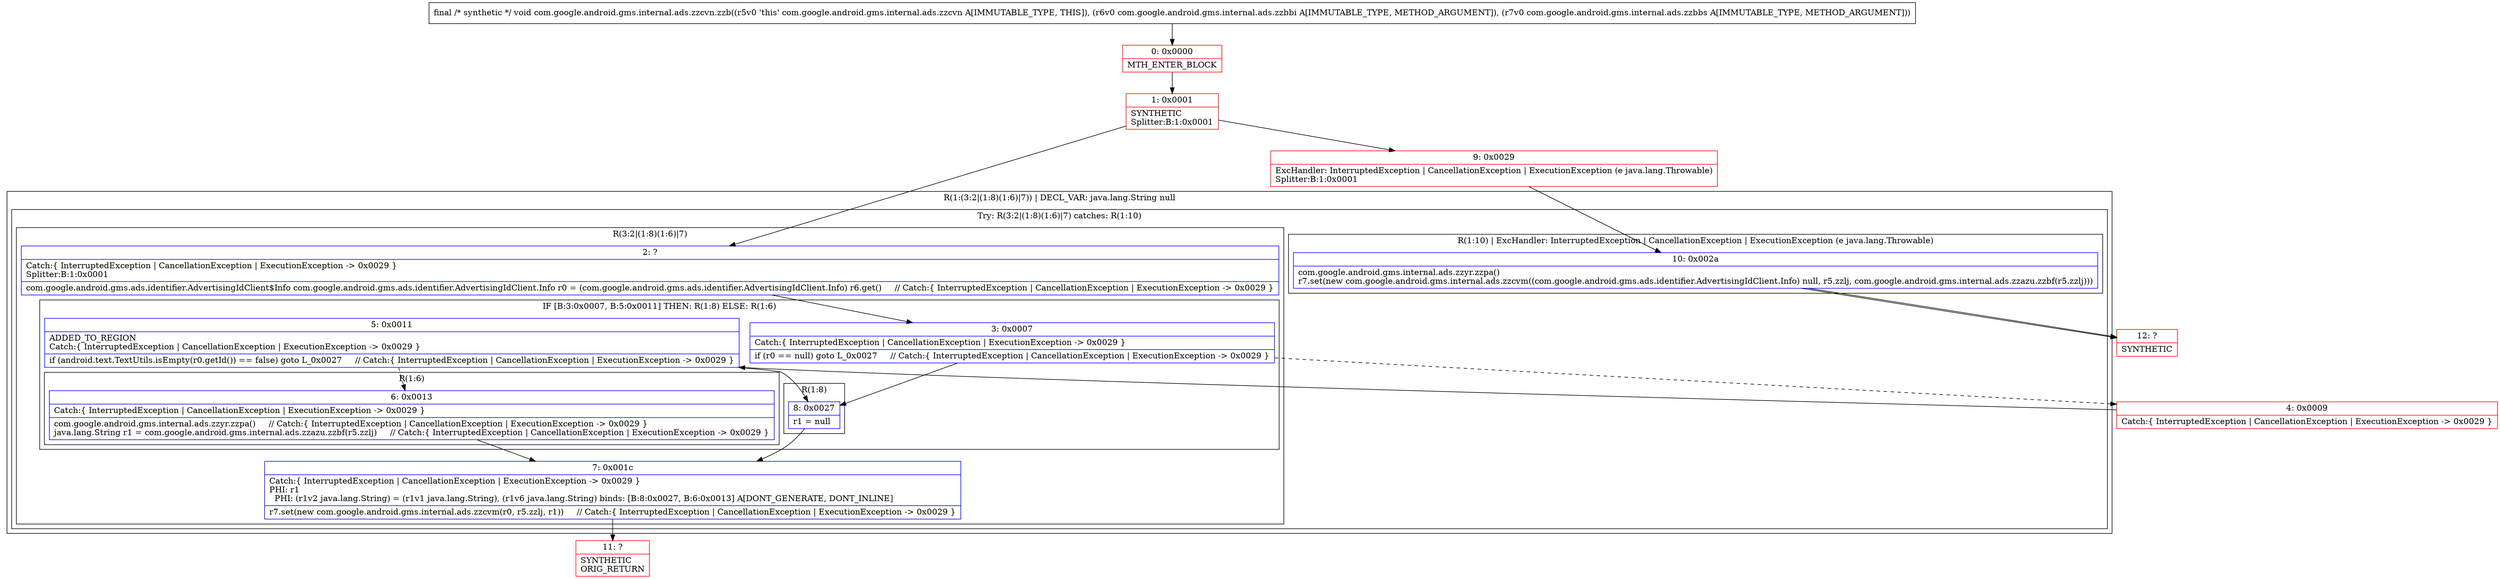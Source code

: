 digraph "CFG forcom.google.android.gms.internal.ads.zzcvn.zzb(Lcom\/google\/android\/gms\/internal\/ads\/zzbbi;Lcom\/google\/android\/gms\/internal\/ads\/zzbbs;)V" {
subgraph cluster_Region_1388011396 {
label = "R(1:(3:2|(1:8)(1:6)|7)) | DECL_VAR: java.lang.String null\l";
node [shape=record,color=blue];
subgraph cluster_TryCatchRegion_429843307 {
label = "Try: R(3:2|(1:8)(1:6)|7) catches: R(1:10)";
node [shape=record,color=blue];
subgraph cluster_Region_836753126 {
label = "R(3:2|(1:8)(1:6)|7)";
node [shape=record,color=blue];
Node_2 [shape=record,label="{2\:\ ?|Catch:\{ InterruptedException \| CancellationException \| ExecutionException \-\> 0x0029 \}\lSplitter:B:1:0x0001\l|com.google.android.gms.ads.identifier.AdvertisingIdClient$Info com.google.android.gms.ads.identifier.AdvertisingIdClient.Info r0 = (com.google.android.gms.ads.identifier.AdvertisingIdClient.Info) r6.get()     \/\/ Catch:\{ InterruptedException \| CancellationException \| ExecutionException \-\> 0x0029 \}\l}"];
subgraph cluster_IfRegion_1825323637 {
label = "IF [B:3:0x0007, B:5:0x0011] THEN: R(1:8) ELSE: R(1:6)";
node [shape=record,color=blue];
Node_3 [shape=record,label="{3\:\ 0x0007|Catch:\{ InterruptedException \| CancellationException \| ExecutionException \-\> 0x0029 \}\l|if (r0 == null) goto L_0x0027     \/\/ Catch:\{ InterruptedException \| CancellationException \| ExecutionException \-\> 0x0029 \}\l}"];
Node_5 [shape=record,label="{5\:\ 0x0011|ADDED_TO_REGION\lCatch:\{ InterruptedException \| CancellationException \| ExecutionException \-\> 0x0029 \}\l|if (android.text.TextUtils.isEmpty(r0.getId()) == false) goto L_0x0027     \/\/ Catch:\{ InterruptedException \| CancellationException \| ExecutionException \-\> 0x0029 \}\l}"];
subgraph cluster_Region_1325576142 {
label = "R(1:8)";
node [shape=record,color=blue];
Node_8 [shape=record,label="{8\:\ 0x0027|r1 = null\l}"];
}
subgraph cluster_Region_490367491 {
label = "R(1:6)";
node [shape=record,color=blue];
Node_6 [shape=record,label="{6\:\ 0x0013|Catch:\{ InterruptedException \| CancellationException \| ExecutionException \-\> 0x0029 \}\l|com.google.android.gms.internal.ads.zzyr.zzpa()     \/\/ Catch:\{ InterruptedException \| CancellationException \| ExecutionException \-\> 0x0029 \}\ljava.lang.String r1 = com.google.android.gms.internal.ads.zzazu.zzbf(r5.zzlj)     \/\/ Catch:\{ InterruptedException \| CancellationException \| ExecutionException \-\> 0x0029 \}\l}"];
}
}
Node_7 [shape=record,label="{7\:\ 0x001c|Catch:\{ InterruptedException \| CancellationException \| ExecutionException \-\> 0x0029 \}\lPHI: r1 \l  PHI: (r1v2 java.lang.String) = (r1v1 java.lang.String), (r1v6 java.lang.String) binds: [B:8:0x0027, B:6:0x0013] A[DONT_GENERATE, DONT_INLINE]\l|r7.set(new com.google.android.gms.internal.ads.zzcvm(r0, r5.zzlj, r1))     \/\/ Catch:\{ InterruptedException \| CancellationException \| ExecutionException \-\> 0x0029 \}\l}"];
}
subgraph cluster_Region_1018661900 {
label = "R(1:10) | ExcHandler: InterruptedException \| CancellationException \| ExecutionException (e java.lang.Throwable)\l";
node [shape=record,color=blue];
Node_10 [shape=record,label="{10\:\ 0x002a|com.google.android.gms.internal.ads.zzyr.zzpa()\lr7.set(new com.google.android.gms.internal.ads.zzcvm((com.google.android.gms.ads.identifier.AdvertisingIdClient.Info) null, r5.zzlj, com.google.android.gms.internal.ads.zzazu.zzbf(r5.zzlj)))\l}"];
}
}
}
subgraph cluster_Region_1018661900 {
label = "R(1:10) | ExcHandler: InterruptedException \| CancellationException \| ExecutionException (e java.lang.Throwable)\l";
node [shape=record,color=blue];
Node_10 [shape=record,label="{10\:\ 0x002a|com.google.android.gms.internal.ads.zzyr.zzpa()\lr7.set(new com.google.android.gms.internal.ads.zzcvm((com.google.android.gms.ads.identifier.AdvertisingIdClient.Info) null, r5.zzlj, com.google.android.gms.internal.ads.zzazu.zzbf(r5.zzlj)))\l}"];
}
Node_0 [shape=record,color=red,label="{0\:\ 0x0000|MTH_ENTER_BLOCK\l}"];
Node_1 [shape=record,color=red,label="{1\:\ 0x0001|SYNTHETIC\lSplitter:B:1:0x0001\l}"];
Node_4 [shape=record,color=red,label="{4\:\ 0x0009|Catch:\{ InterruptedException \| CancellationException \| ExecutionException \-\> 0x0029 \}\l}"];
Node_9 [shape=record,color=red,label="{9\:\ 0x0029|ExcHandler: InterruptedException \| CancellationException \| ExecutionException (e java.lang.Throwable)\lSplitter:B:1:0x0001\l}"];
Node_11 [shape=record,color=red,label="{11\:\ ?|SYNTHETIC\lORIG_RETURN\l}"];
Node_12 [shape=record,color=red,label="{12\:\ ?|SYNTHETIC\l}"];
MethodNode[shape=record,label="{final \/* synthetic *\/ void com.google.android.gms.internal.ads.zzcvn.zzb((r5v0 'this' com.google.android.gms.internal.ads.zzcvn A[IMMUTABLE_TYPE, THIS]), (r6v0 com.google.android.gms.internal.ads.zzbbi A[IMMUTABLE_TYPE, METHOD_ARGUMENT]), (r7v0 com.google.android.gms.internal.ads.zzbbs A[IMMUTABLE_TYPE, METHOD_ARGUMENT])) }"];
MethodNode -> Node_0;
Node_2 -> Node_3;
Node_3 -> Node_4[style=dashed];
Node_3 -> Node_8;
Node_5 -> Node_6[style=dashed];
Node_5 -> Node_8;
Node_8 -> Node_7;
Node_6 -> Node_7;
Node_7 -> Node_11;
Node_10 -> Node_12;
Node_10 -> Node_12;
Node_0 -> Node_1;
Node_1 -> Node_2;
Node_1 -> Node_9;
Node_4 -> Node_5;
Node_9 -> Node_10;
}

